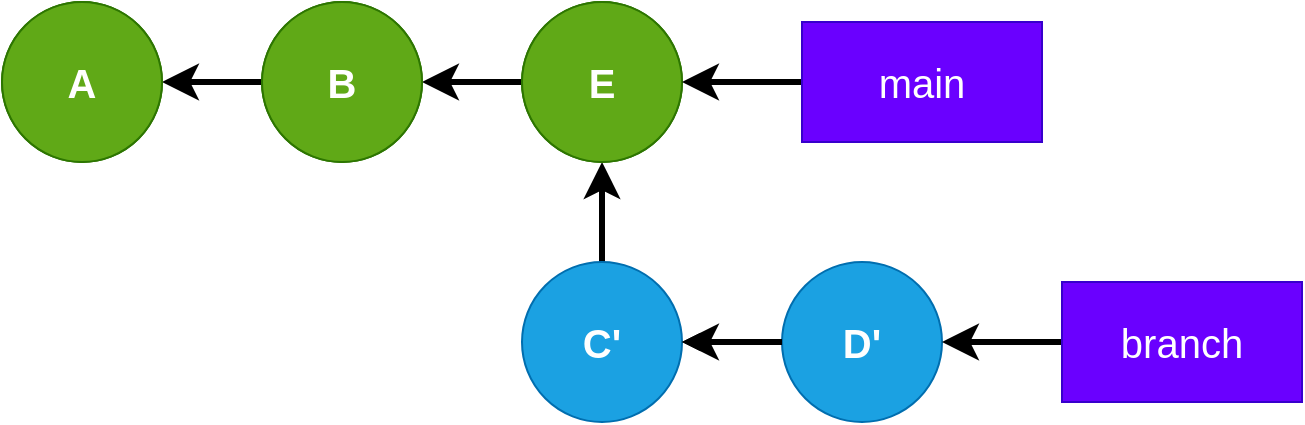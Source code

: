 <mxfile>
    <diagram id="soVPbbLJdMjJPFiRClB7" name="Page-1">
        <mxGraphModel dx="205" dy="347" grid="1" gridSize="10" guides="1" tooltips="1" connect="1" arrows="1" fold="1" page="1" pageScale="1" pageWidth="850" pageHeight="1100" math="0" shadow="0">
            <root>
                <mxCell id="0"/>
                <mxCell id="1" parent="0"/>
                <mxCell id="2" value="A" style="ellipse;whiteSpace=wrap;html=1;aspect=fixed;fillColor=#60a917;strokeColor=#2D7600;fontColor=#ffffff;" parent="1" vertex="1">
                    <mxGeometry x="110" y="180" width="80" height="80" as="geometry"/>
                </mxCell>
                <mxCell id="8" style="edgeStyle=none;html=1;strokeWidth=3;endSize=9;" parent="1" source="3" target="2" edge="1">
                    <mxGeometry relative="1" as="geometry"/>
                </mxCell>
                <mxCell id="3" value="B" style="ellipse;whiteSpace=wrap;html=1;aspect=fixed;fillColor=#60a917;strokeColor=#2D7600;fontColor=#ffffff;" parent="1" vertex="1">
                    <mxGeometry x="240" y="180" width="80" height="80" as="geometry"/>
                </mxCell>
                <mxCell id="7" style="edgeStyle=none;html=1;entryX=1;entryY=0.5;entryDx=0;entryDy=0;strokeWidth=3;endSize=9;" parent="1" source="4" target="3" edge="1">
                    <mxGeometry relative="1" as="geometry"/>
                </mxCell>
                <mxCell id="4" value="C" style="ellipse;whiteSpace=wrap;html=1;aspect=fixed;fillColor=#60a917;strokeColor=#2D7600;fontColor=#ffffff;" parent="1" vertex="1">
                    <mxGeometry x="370" y="180" width="80" height="80" as="geometry"/>
                </mxCell>
                <mxCell id="10" style="edgeStyle=none;html=1;entryX=0.5;entryY=1;entryDx=0;entryDy=0;exitX=0.5;exitY=0;exitDx=0;exitDy=0;strokeWidth=3;endSize=9;" parent="1" source="9" target="17" edge="1">
                    <mxGeometry relative="1" as="geometry">
                        <Array as="points"/>
                    </mxGeometry>
                </mxCell>
                <mxCell id="9" value="C'" style="ellipse;whiteSpace=wrap;html=1;aspect=fixed;fillColor=#1ba1e2;strokeColor=#006EAF;fontColor=#ffffff;fontStyle=1;fontSize=20;" parent="1" vertex="1">
                    <mxGeometry x="370" y="310" width="80" height="80" as="geometry"/>
                </mxCell>
                <mxCell id="12" style="edgeStyle=none;html=1;entryX=1;entryY=0.5;entryDx=0;entryDy=0;" parent="1" source="11" target="9" edge="1">
                    <mxGeometry relative="1" as="geometry"/>
                </mxCell>
                <mxCell id="11" value="D'" style="ellipse;whiteSpace=wrap;html=1;aspect=fixed;fillColor=#1ba1e2;strokeColor=#006EAF;fontColor=#ffffff;fontStyle=1;fontSize=20;" parent="1" vertex="1">
                    <mxGeometry x="500" y="310" width="80" height="80" as="geometry"/>
                </mxCell>
                <mxCell id="14" style="edgeStyle=none;html=1;entryX=1;entryY=0.5;entryDx=0;entryDy=0;strokeWidth=3;endSize=9;" parent="1" edge="1">
                    <mxGeometry relative="1" as="geometry">
                        <mxPoint x="500" y="350" as="sourcePoint"/>
                        <mxPoint x="450.0" y="350" as="targetPoint"/>
                    </mxGeometry>
                </mxCell>
                <mxCell id="15" value="A" style="ellipse;whiteSpace=wrap;html=1;aspect=fixed;fillColor=#60a917;strokeColor=#2D7600;fontColor=#ffffff;fontStyle=1;fontSize=20;" parent="1" vertex="1">
                    <mxGeometry x="110" y="180" width="80" height="80" as="geometry"/>
                </mxCell>
                <mxCell id="16" value="B" style="ellipse;whiteSpace=wrap;html=1;aspect=fixed;fillColor=#60a917;strokeColor=#2D7600;fontColor=#ffffff;fontStyle=1;fontSize=20;" parent="1" vertex="1">
                    <mxGeometry x="240" y="180" width="80" height="80" as="geometry"/>
                </mxCell>
                <mxCell id="17" value="E" style="ellipse;whiteSpace=wrap;html=1;aspect=fixed;fillColor=#60a917;strokeColor=#2D7600;fontColor=#ffffff;fontStyle=1;fontSize=20;" parent="1" vertex="1">
                    <mxGeometry x="370" y="180" width="80" height="80" as="geometry"/>
                </mxCell>
                <mxCell id="19" style="edgeStyle=none;html=1;entryX=1;entryY=0.5;entryDx=0;entryDy=0;fontSize=20;strokeWidth=3;endSize=9;" parent="1" source="18" target="17" edge="1">
                    <mxGeometry relative="1" as="geometry"/>
                </mxCell>
                <mxCell id="18" value="main" style="rounded=0;whiteSpace=wrap;html=1;fontSize=20;fillColor=#6a00ff;fontColor=#ffffff;strokeColor=#3700CC;fontStyle=0" parent="1" vertex="1">
                    <mxGeometry x="510" y="190" width="120" height="60" as="geometry"/>
                </mxCell>
                <mxCell id="21" style="edgeStyle=none;html=1;entryX=1;entryY=0.5;entryDx=0;entryDy=0;fontSize=20;endSize=9;strokeWidth=3;" parent="1" source="20" target="11" edge="1">
                    <mxGeometry relative="1" as="geometry"/>
                </mxCell>
                <mxCell id="20" value="branch" style="rounded=0;whiteSpace=wrap;html=1;fontSize=20;fillColor=#6a00ff;fontColor=#ffffff;strokeColor=#3700CC;" parent="1" vertex="1">
                    <mxGeometry x="640" y="320" width="120" height="60" as="geometry"/>
                </mxCell>
            </root>
        </mxGraphModel>
    </diagram>
</mxfile>